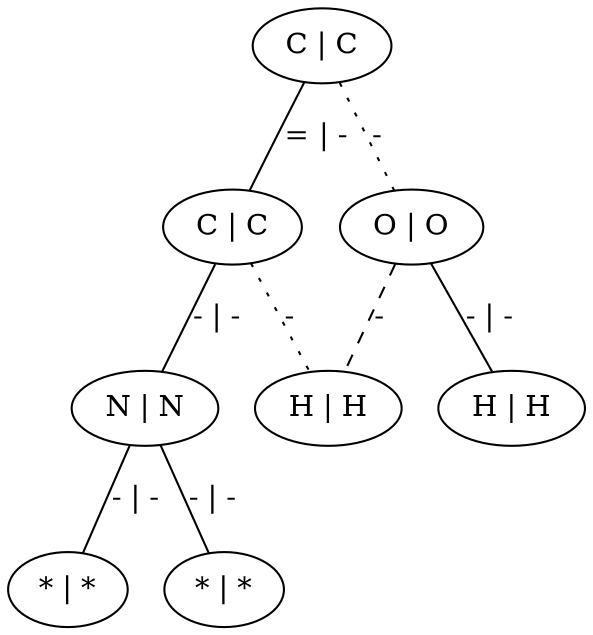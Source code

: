 graph G {
	0 [ label="C | C" ]
	1 [ label="C | C" ]
	2 [ label="O | O" ]
	3 [ label="H | H" ]
	4 [ label="H | H" ]
	5 [ label="N | N" ]
	6 [ label="* | *" ]
	7 [ label="* | *" ]
	0 -- 1 [ label="= | -" ]
	0 -- 2 [ style=dotted label="-" ]
	1 -- 4 [ style=dotted label="-" ]
	1 -- 5 [ label="- | -" ]
	2 -- 3 [ label="- | -" ]
	2 -- 4 [ style=dashed label="-" ]
	5 -- 6 [ label="- | -" ]
	5 -- 7 [ label="- | -" ]
}

